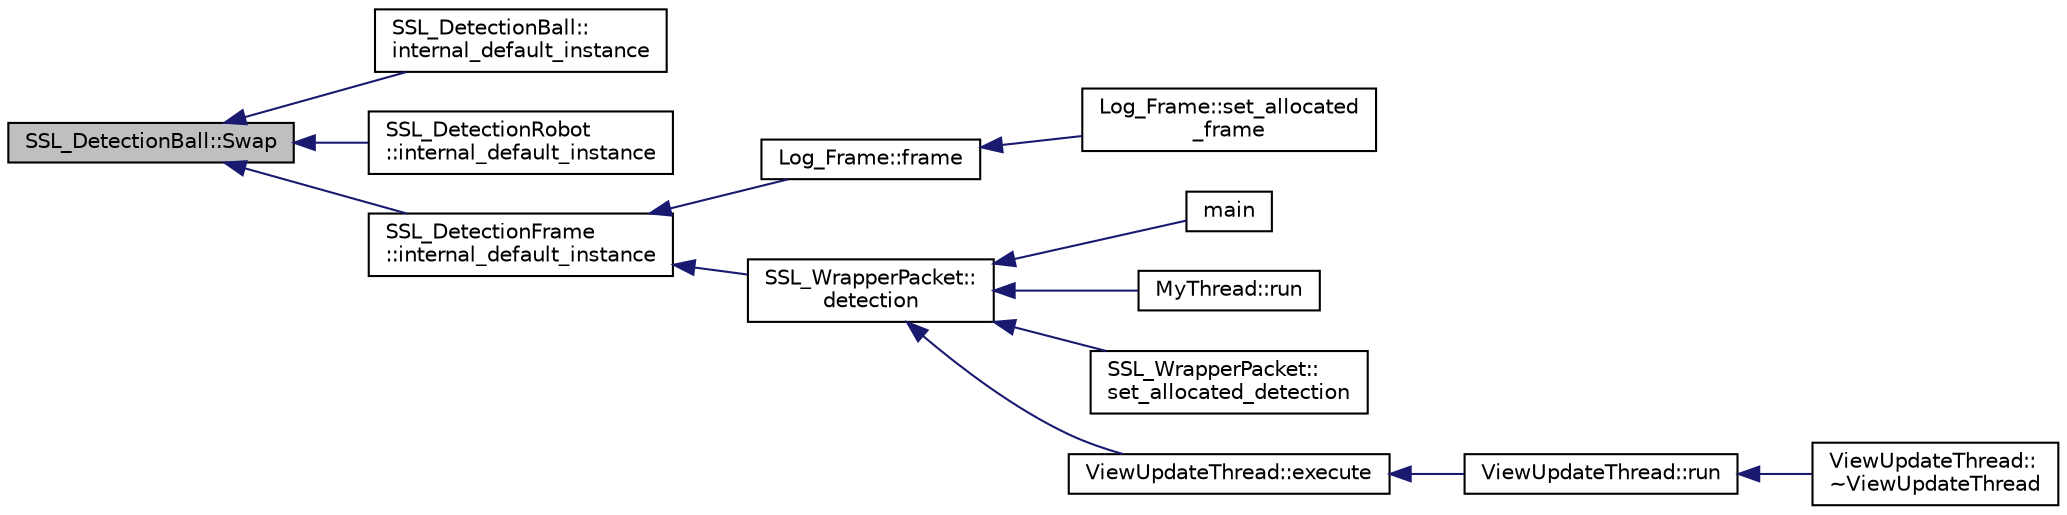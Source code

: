 digraph "SSL_DetectionBall::Swap"
{
 // INTERACTIVE_SVG=YES
  edge [fontname="Helvetica",fontsize="10",labelfontname="Helvetica",labelfontsize="10"];
  node [fontname="Helvetica",fontsize="10",shape=record];
  rankdir="LR";
  Node1 [label="SSL_DetectionBall::Swap",height=0.2,width=0.4,color="black", fillcolor="grey75", style="filled", fontcolor="black"];
  Node1 -> Node2 [dir="back",color="midnightblue",fontsize="10",style="solid",fontname="Helvetica"];
  Node2 [label="SSL_DetectionBall::\linternal_default_instance",height=0.2,width=0.4,color="black", fillcolor="white", style="filled",URL="$da/d53/class_s_s_l___detection_ball.html#ae3b013eadf72a567b931321768cdd974"];
  Node1 -> Node3 [dir="back",color="midnightblue",fontsize="10",style="solid",fontname="Helvetica"];
  Node3 [label="SSL_DetectionRobot\l::internal_default_instance",height=0.2,width=0.4,color="black", fillcolor="white", style="filled",URL="$d0/d30/class_s_s_l___detection_robot.html#a36bb7a2fba77dedba30bb2bb7fb547d0"];
  Node1 -> Node4 [dir="back",color="midnightblue",fontsize="10",style="solid",fontname="Helvetica"];
  Node4 [label="SSL_DetectionFrame\l::internal_default_instance",height=0.2,width=0.4,color="black", fillcolor="white", style="filled",URL="$d3/dd1/class_s_s_l___detection_frame.html#ad797433fe7d6ec9e8eb587b3162e8811"];
  Node4 -> Node5 [dir="back",color="midnightblue",fontsize="10",style="solid",fontname="Helvetica"];
  Node5 [label="Log_Frame::frame",height=0.2,width=0.4,color="black", fillcolor="white", style="filled",URL="$da/d8c/class_log___frame.html#a051fb92f154ef0d775e191a99d2fef06"];
  Node5 -> Node6 [dir="back",color="midnightblue",fontsize="10",style="solid",fontname="Helvetica"];
  Node6 [label="Log_Frame::set_allocated\l_frame",height=0.2,width=0.4,color="black", fillcolor="white", style="filled",URL="$da/d8c/class_log___frame.html#a1956cc38868fb3faab6088691054b8e2"];
  Node4 -> Node7 [dir="back",color="midnightblue",fontsize="10",style="solid",fontname="Helvetica"];
  Node7 [label="SSL_WrapperPacket::\ldetection",height=0.2,width=0.4,color="black", fillcolor="white", style="filled",URL="$d3/ddc/class_s_s_l___wrapper_packet.html#a3d39a7f638ed7ed7ef54e36063ab2da0"];
  Node7 -> Node8 [dir="back",color="midnightblue",fontsize="10",style="solid",fontname="Helvetica"];
  Node8 [label="main",height=0.2,width=0.4,color="black", fillcolor="white", style="filled",URL="$d1/d53/ssl-vision_2src_2client_2main_8cpp.html#a0ddf1224851353fc92bfbff6f499fa97"];
  Node7 -> Node9 [dir="back",color="midnightblue",fontsize="10",style="solid",fontname="Helvetica"];
  Node9 [label="MyThread::run",height=0.2,width=0.4,color="black", fillcolor="white", style="filled",URL="$d3/d12/class_my_thread.html#a48f2e366e852087c53705f64e1ee65c2"];
  Node7 -> Node10 [dir="back",color="midnightblue",fontsize="10",style="solid",fontname="Helvetica"];
  Node10 [label="SSL_WrapperPacket::\lset_allocated_detection",height=0.2,width=0.4,color="black", fillcolor="white", style="filled",URL="$d3/ddc/class_s_s_l___wrapper_packet.html#a2cb859d69920520e3bff3f17b3ee03d3"];
  Node7 -> Node11 [dir="back",color="midnightblue",fontsize="10",style="solid",fontname="Helvetica"];
  Node11 [label="ViewUpdateThread::execute",height=0.2,width=0.4,color="black", fillcolor="white", style="filled",URL="$d8/db5/class_view_update_thread.html#a606f4d8b9f859fbb81c0bb1fda745f24"];
  Node11 -> Node12 [dir="back",color="midnightblue",fontsize="10",style="solid",fontname="Helvetica"];
  Node12 [label="ViewUpdateThread::run",height=0.2,width=0.4,color="black", fillcolor="white", style="filled",URL="$d8/db5/class_view_update_thread.html#a65149d2f3d7e9bc31fc7dbc4e57ff8fe"];
  Node12 -> Node13 [dir="back",color="midnightblue",fontsize="10",style="solid",fontname="Helvetica"];
  Node13 [label="ViewUpdateThread::\l~ViewUpdateThread",height=0.2,width=0.4,color="black", fillcolor="white", style="filled",URL="$d8/db5/class_view_update_thread.html#a5f58683f22999158962e267fcac842a2"];
}
